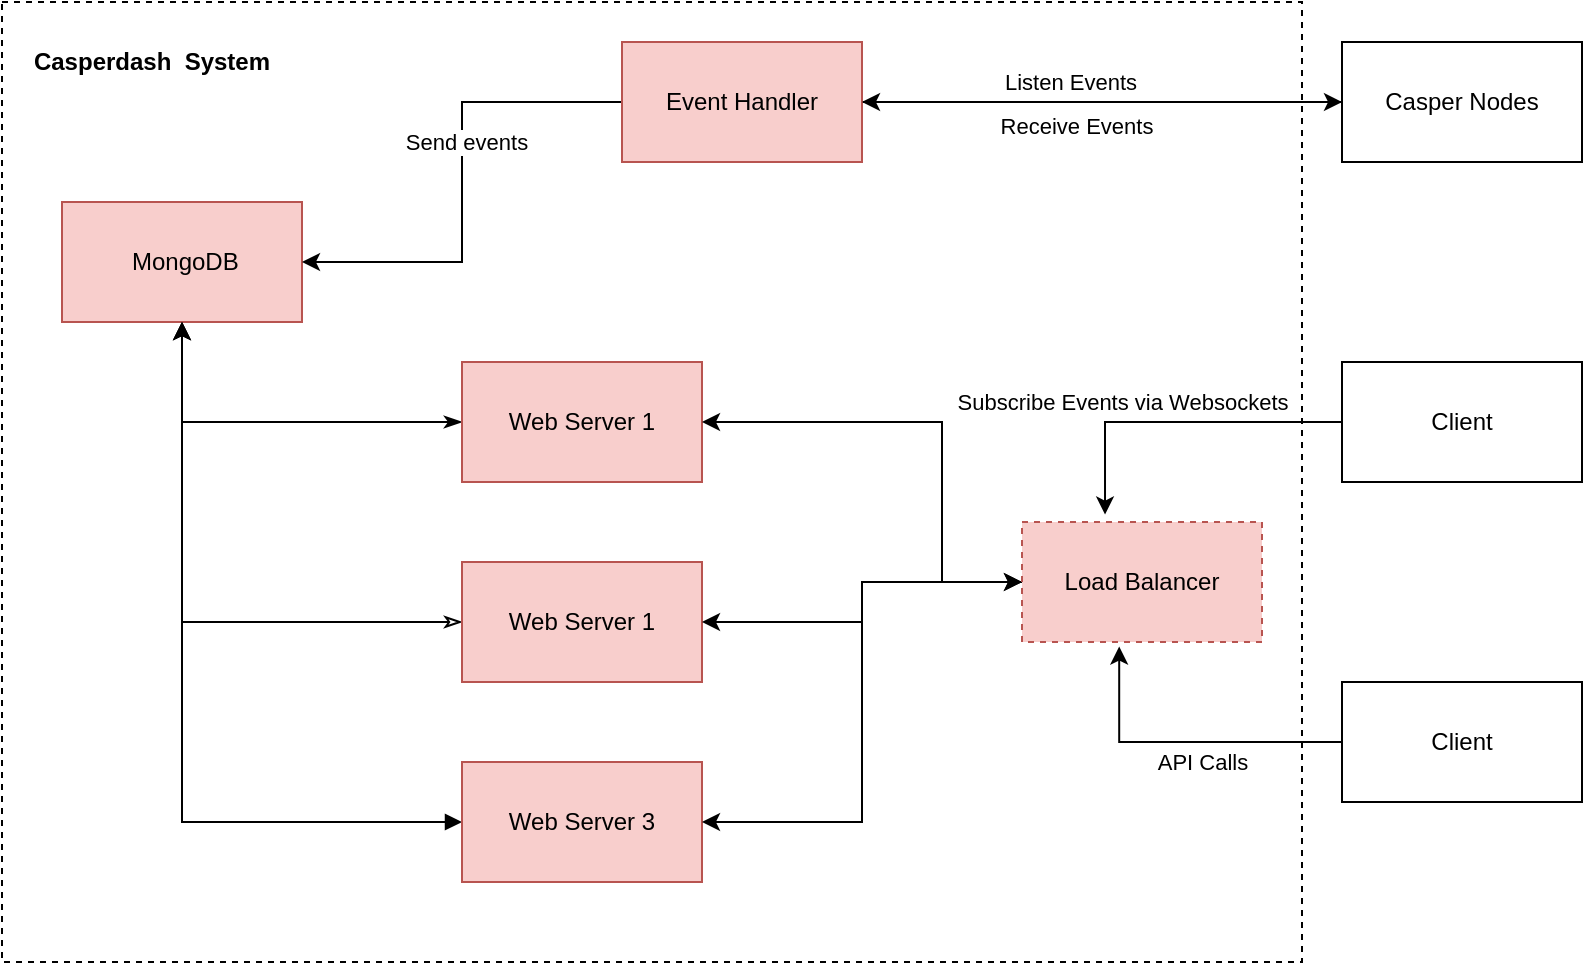 <mxfile version="15.5.0" type="github">
  <diagram id="mctG4-EFaczhto_YQzDv" name="Page-1">
    <mxGraphModel dx="967" dy="591" grid="1" gridSize="10" guides="1" tooltips="1" connect="1" arrows="1" fold="1" page="1" pageScale="1" pageWidth="827" pageHeight="1169" math="0" shadow="0">
      <root>
        <mxCell id="0" />
        <mxCell id="1" parent="0" />
        <mxCell id="iRZEjRQdfK13qXKzP0VV-37" value="" style="rounded=0;whiteSpace=wrap;html=1;dashed=1;fillColor=default;" vertex="1" parent="1">
          <mxGeometry x="10" y="120" width="650" height="480" as="geometry" />
        </mxCell>
        <mxCell id="iRZEjRQdfK13qXKzP0VV-1" value="&amp;nbsp;MongoDB" style="rounded=0;whiteSpace=wrap;html=1;fillColor=#f8cecc;strokeColor=#b85450;" vertex="1" parent="1">
          <mxGeometry x="40" y="220" width="120" height="60" as="geometry" />
        </mxCell>
        <mxCell id="iRZEjRQdfK13qXKzP0VV-4" style="edgeStyle=orthogonalEdgeStyle;rounded=0;orthogonalLoop=1;jettySize=auto;html=1;exitX=0;exitY=0.5;exitDx=0;exitDy=0;entryX=1;entryY=0.5;entryDx=0;entryDy=0;" edge="1" parent="1" source="iRZEjRQdfK13qXKzP0VV-2" target="iRZEjRQdfK13qXKzP0VV-1">
          <mxGeometry relative="1" as="geometry" />
        </mxCell>
        <mxCell id="iRZEjRQdfK13qXKzP0VV-5" value="Send events" style="edgeLabel;html=1;align=center;verticalAlign=middle;resizable=0;points=[];" vertex="1" connectable="0" parent="iRZEjRQdfK13qXKzP0VV-4">
          <mxGeometry x="-0.167" y="2" relative="1" as="geometry">
            <mxPoint as="offset" />
          </mxGeometry>
        </mxCell>
        <mxCell id="iRZEjRQdfK13qXKzP0VV-13" style="edgeStyle=orthogonalEdgeStyle;rounded=0;orthogonalLoop=1;jettySize=auto;html=1;" edge="1" parent="1" source="iRZEjRQdfK13qXKzP0VV-2" target="iRZEjRQdfK13qXKzP0VV-6">
          <mxGeometry relative="1" as="geometry" />
        </mxCell>
        <mxCell id="iRZEjRQdfK13qXKzP0VV-2" value="Event Handler" style="rounded=0;whiteSpace=wrap;html=1;fillColor=#f8cecc;strokeColor=#b85450;" vertex="1" parent="1">
          <mxGeometry x="320" y="140" width="120" height="60" as="geometry" />
        </mxCell>
        <mxCell id="iRZEjRQdfK13qXKzP0VV-7" style="edgeStyle=orthogonalEdgeStyle;rounded=0;orthogonalLoop=1;jettySize=auto;html=1;entryX=1;entryY=0.5;entryDx=0;entryDy=0;" edge="1" parent="1" source="iRZEjRQdfK13qXKzP0VV-6" target="iRZEjRQdfK13qXKzP0VV-2">
          <mxGeometry relative="1" as="geometry" />
        </mxCell>
        <mxCell id="iRZEjRQdfK13qXKzP0VV-8" value="Listen Events" style="edgeLabel;html=1;align=center;verticalAlign=middle;resizable=0;points=[];" vertex="1" connectable="0" parent="iRZEjRQdfK13qXKzP0VV-7">
          <mxGeometry x="0.136" y="1" relative="1" as="geometry">
            <mxPoint y="-11" as="offset" />
          </mxGeometry>
        </mxCell>
        <mxCell id="iRZEjRQdfK13qXKzP0VV-6" value="Casper Nodes" style="rounded=0;whiteSpace=wrap;html=1;" vertex="1" parent="1">
          <mxGeometry x="680" y="140" width="120" height="60" as="geometry" />
        </mxCell>
        <mxCell id="iRZEjRQdfK13qXKzP0VV-27" style="edgeStyle=orthogonalEdgeStyle;rounded=0;orthogonalLoop=1;jettySize=auto;html=1;exitX=0;exitY=0.5;exitDx=0;exitDy=0;entryX=0.5;entryY=1;entryDx=0;entryDy=0;strokeColor=default;startArrow=classicThin;startFill=1;" edge="1" parent="1" source="iRZEjRQdfK13qXKzP0VV-9" target="iRZEjRQdfK13qXKzP0VV-1">
          <mxGeometry relative="1" as="geometry" />
        </mxCell>
        <mxCell id="iRZEjRQdfK13qXKzP0VV-9" value="Web Server 1" style="rounded=0;whiteSpace=wrap;html=1;fillColor=#f8cecc;strokeColor=#b85450;" vertex="1" parent="1">
          <mxGeometry x="240" y="300" width="120" height="60" as="geometry" />
        </mxCell>
        <mxCell id="iRZEjRQdfK13qXKzP0VV-10" value="Web Server 1" style="rounded=0;whiteSpace=wrap;html=1;fillColor=#f8cecc;strokeColor=#b85450;" vertex="1" parent="1">
          <mxGeometry x="240" y="400" width="120" height="60" as="geometry" />
        </mxCell>
        <mxCell id="iRZEjRQdfK13qXKzP0VV-31" style="edgeStyle=orthogonalEdgeStyle;rounded=0;orthogonalLoop=1;jettySize=auto;html=1;startArrow=block;startFill=1;" edge="1" parent="1" source="iRZEjRQdfK13qXKzP0VV-11" target="iRZEjRQdfK13qXKzP0VV-1">
          <mxGeometry relative="1" as="geometry" />
        </mxCell>
        <mxCell id="iRZEjRQdfK13qXKzP0VV-11" value="Web Server 3" style="rounded=0;whiteSpace=wrap;html=1;fillColor=#f8cecc;strokeColor=#b85450;" vertex="1" parent="1">
          <mxGeometry x="240" y="500" width="120" height="60" as="geometry" />
        </mxCell>
        <mxCell id="iRZEjRQdfK13qXKzP0VV-14" value="Receive Events" style="edgeLabel;html=1;align=center;verticalAlign=middle;resizable=0;points=[];" vertex="1" connectable="0" parent="1">
          <mxGeometry x="550" y="170" as="geometry">
            <mxPoint x="-3" y="12" as="offset" />
          </mxGeometry>
        </mxCell>
        <mxCell id="iRZEjRQdfK13qXKzP0VV-21" style="edgeStyle=orthogonalEdgeStyle;rounded=0;orthogonalLoop=1;jettySize=auto;html=1;entryX=0.346;entryY=-0.062;entryDx=0;entryDy=0;entryPerimeter=0;" edge="1" parent="1" source="iRZEjRQdfK13qXKzP0VV-15" target="iRZEjRQdfK13qXKzP0VV-19">
          <mxGeometry relative="1" as="geometry" />
        </mxCell>
        <mxCell id="iRZEjRQdfK13qXKzP0VV-22" value="Subscribe Events via Websockets" style="edgeLabel;html=1;align=center;verticalAlign=middle;resizable=0;points=[];" vertex="1" connectable="0" parent="iRZEjRQdfK13qXKzP0VV-21">
          <mxGeometry x="-0.084" y="2" relative="1" as="geometry">
            <mxPoint x="-35" y="-12" as="offset" />
          </mxGeometry>
        </mxCell>
        <mxCell id="iRZEjRQdfK13qXKzP0VV-15" value="Client" style="rounded=0;whiteSpace=wrap;html=1;" vertex="1" parent="1">
          <mxGeometry x="680" y="300" width="120" height="60" as="geometry" />
        </mxCell>
        <mxCell id="iRZEjRQdfK13qXKzP0VV-20" value="API Calls" style="edgeStyle=orthogonalEdgeStyle;rounded=0;orthogonalLoop=1;jettySize=auto;html=1;exitX=0;exitY=0.5;exitDx=0;exitDy=0;entryX=0.405;entryY=1.038;entryDx=0;entryDy=0;entryPerimeter=0;" edge="1" parent="1" source="iRZEjRQdfK13qXKzP0VV-16" target="iRZEjRQdfK13qXKzP0VV-19">
          <mxGeometry x="-0.12" y="10" relative="1" as="geometry">
            <mxPoint as="offset" />
          </mxGeometry>
        </mxCell>
        <mxCell id="iRZEjRQdfK13qXKzP0VV-16" value="Client" style="rounded=0;whiteSpace=wrap;html=1;" vertex="1" parent="1">
          <mxGeometry x="680" y="460" width="120" height="60" as="geometry" />
        </mxCell>
        <mxCell id="iRZEjRQdfK13qXKzP0VV-30" style="edgeStyle=orthogonalEdgeStyle;rounded=0;orthogonalLoop=1;jettySize=auto;html=1;exitX=0;exitY=0.5;exitDx=0;exitDy=0;entryX=0.5;entryY=1;entryDx=0;entryDy=0;startArrow=classicThin;startFill=0;" edge="1" parent="1" source="iRZEjRQdfK13qXKzP0VV-18" target="iRZEjRQdfK13qXKzP0VV-1">
          <mxGeometry relative="1" as="geometry" />
        </mxCell>
        <mxCell id="iRZEjRQdfK13qXKzP0VV-18" value="Web Server 1" style="rounded=0;whiteSpace=wrap;html=1;fillColor=#f8cecc;strokeColor=#b85450;" vertex="1" parent="1">
          <mxGeometry x="240" y="400" width="120" height="60" as="geometry" />
        </mxCell>
        <mxCell id="iRZEjRQdfK13qXKzP0VV-24" style="edgeStyle=orthogonalEdgeStyle;rounded=0;orthogonalLoop=1;jettySize=auto;html=1;entryX=1;entryY=0.5;entryDx=0;entryDy=0;endArrow=classic;endFill=1;jumpStyle=line;startArrow=classic;startFill=1;" edge="1" parent="1" source="iRZEjRQdfK13qXKzP0VV-19" target="iRZEjRQdfK13qXKzP0VV-9">
          <mxGeometry relative="1" as="geometry">
            <Array as="points">
              <mxPoint x="480" y="410" />
              <mxPoint x="480" y="330" />
            </Array>
          </mxGeometry>
        </mxCell>
        <mxCell id="iRZEjRQdfK13qXKzP0VV-25" style="edgeStyle=orthogonalEdgeStyle;rounded=0;orthogonalLoop=1;jettySize=auto;html=1;entryX=1;entryY=0.5;entryDx=0;entryDy=0;" edge="1" parent="1" source="iRZEjRQdfK13qXKzP0VV-19" target="iRZEjRQdfK13qXKzP0VV-18">
          <mxGeometry relative="1" as="geometry">
            <mxPoint x="490" y="410" as="targetPoint" />
          </mxGeometry>
        </mxCell>
        <mxCell id="iRZEjRQdfK13qXKzP0VV-26" style="edgeStyle=orthogonalEdgeStyle;rounded=0;orthogonalLoop=1;jettySize=auto;html=1;entryX=1;entryY=0.5;entryDx=0;entryDy=0;startArrow=classic;startFill=1;" edge="1" parent="1" source="iRZEjRQdfK13qXKzP0VV-19" target="iRZEjRQdfK13qXKzP0VV-11">
          <mxGeometry relative="1" as="geometry" />
        </mxCell>
        <mxCell id="iRZEjRQdfK13qXKzP0VV-19" value="Load Balancer" style="rounded=0;whiteSpace=wrap;html=1;fillColor=#f8cecc;strokeColor=#b85450;dashed=1;" vertex="1" parent="1">
          <mxGeometry x="520" y="380" width="120" height="60" as="geometry" />
        </mxCell>
        <mxCell id="iRZEjRQdfK13qXKzP0VV-38" value="Casperdash&amp;nbsp; System" style="text;html=1;strokeColor=none;fillColor=none;align=center;verticalAlign=middle;whiteSpace=wrap;rounded=0;dashed=1;fontStyle=1" vertex="1" parent="1">
          <mxGeometry x="20" y="130" width="130" height="40" as="geometry" />
        </mxCell>
      </root>
    </mxGraphModel>
  </diagram>
</mxfile>
